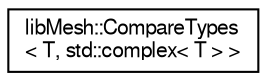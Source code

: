 digraph "Graphical Class Hierarchy"
{
  edge [fontname="FreeSans",fontsize="10",labelfontname="FreeSans",labelfontsize="10"];
  node [fontname="FreeSans",fontsize="10",shape=record];
  rankdir="LR";
  Node1 [label="libMesh::CompareTypes\l\< T, std::complex\< T \> \>",height=0.2,width=0.4,color="black", fillcolor="white", style="filled",URL="$structlibMesh_1_1CompareTypes_3_01T_00_01std_1_1complex_3_01T_01_4_01_4.html"];
}
